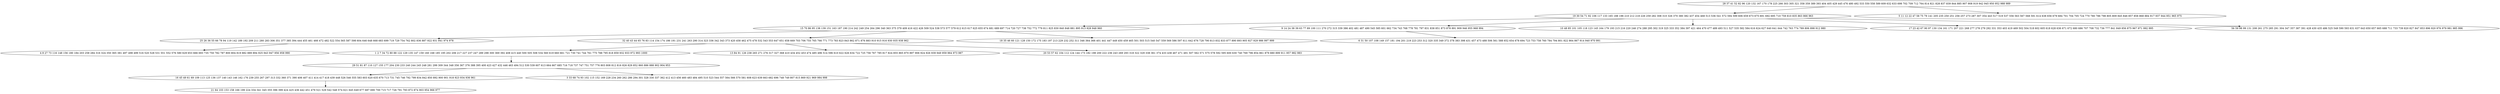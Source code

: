 digraph true_tree {
	"0" -> "1"
	"1" -> "2"
	"1" -> "3"
	"2" -> "4"
	"2" -> "5"
	"1" -> "6"
	"5" -> "7"
	"5" -> "8"
	"7" -> "9"
	"3" -> "10"
	"1" -> "11"
	"9" -> "12"
	"2" -> "13"
	"1" -> "14"
	"12" -> "15"
	"5" -> "16"
	"9" -> "17"
	"0" -> "18"
	"4" -> "19"
	"0" [label="28 37 41 52 82 96 120 132 167 170 178 225 266 303 305 321 358 359 389 393 404 405 429 445 476 480 492 533 550 558 589 609 632 633 698 702 709 712 764 814 821 828 837 839 844 885 907 908 919 942 945 950 952 988 989"];
	"1" [label="19 30 54 71 92 106 117 133 165 188 196 210 212 218 226 259 282 308 310 326 370 380 382 437 454 468 513 536 541 572 594 599 606 659 673 675 691 692 695 710 759 810 835 863 866 963"];
	"2" [label="15 70 86 95 138 139 151 163 187 190 214 242 249 254 264 296 340 363 375 379 409 416 422 426 509 524 538 573 577 579 612 615 617 625 655 674 681 689 697 714 720 727 738 752 772 779 811 825 830 840 848 881 895 913 928 948 960"];
	"3" [label="9 14 24 38 39 63 77 89 100 111 270 272 315 339 386 402 481 487 490 545 585 601 662 734 743 768 778 781 797 831 838 851 873 878 891 909 946 955 968 994"];
	"4" [label="25 26 36 55 66 78 94 119 142 189 192 209 211 280 283 306 351 377 385 394 444 455 461 466 472 482 522 554 565 587 598 604 646 648 668 683 699 719 729 754 762 802 836 887 922 931 941 974 978"];
	"5" [label="32 40 43 44 65 76 83 114 154 174 186 191 231 241 263 290 314 323 336 342 343 373 420 458 462 475 478 532 543 553 647 651 658 669 703 706 755 765 766 771 773 783 823 843 862 871 876 883 910 915 916 930 935 938 962"];
	"6" [label="10 48 85 101 105 118 123 145 164 179 193 215 216 220 246 274 288 295 302 319 325 333 352 384 397 421 464 470 477 489 493 511 527 535 582 584 616 624 627 640 641 644 742 763 774 789 806 898 912 980"];
	"7" [label="1 2 7 34 72 80 88 122 129 135 147 159 160 168 185 195 202 206 217 227 237 247 289 298 300 369 392 408 415 440 500 505 508 534 560 619 660 661 721 730 741 744 761 775 788 795 818 859 932 933 972 993 1000"];
	"8" [label="13 84 91 126 238 265 271 276 317 327 368 410 434 452 453 474 485 496 514 596 610 622 626 634 722 725 756 767 785 817 824 855 865 870 897 906 924 926 939 949 959 964 973 987"];
	"9" [label="29 51 81 87 110 127 155 177 204 230 233 240 244 245 248 281 299 309 344 348 356 367 376 388 395 400 423 427 432 446 463 494 512 530 539 607 613 664 667 685 716 718 737 747 751 757 776 803 808 812 816 826 829 852 860 886 888 902 904 953"];
	"10" [label="6 31 50 107 108 149 157 181 194 201 219 223 253 312 320 335 349 372 378 383 398 431 457 473 488 506 561 588 652 654 678 694 723 753 758 760 784 794 801 822 864 867 914 940 970 991"];
	"11" [label="17 23 42 67 90 97 130 134 161 171 207 221 268 277 278 279 292 331 353 403 419 469 502 504 518 602 605 618 628 636 671 672 680 686 707 708 732 736 777 841 849 856 875 967 971 992 995"];
	"12" [label="16 45 49 61 69 109 113 125 136 137 140 143 146 162 176 239 255 267 297 313 332 360 371 390 406 407 411 414 417 418 439 448 526 546 555 583 603 620 635 670 713 731 745 746 792 799 834 842 850 892 900 901 918 923 934 936 961"];
	"13" [label="18 35 46 60 121 128 150 172 175 183 197 213 229 232 252 311 346 364 366 401 441 447 449 450 459 465 501 503 515 540 547 559 569 586 597 611 642 676 728 790 813 832 833 877 890 893 905 927 929 986 997 999"];
	"14" [label="56 59 98 99 131 208 261 275 285 291 304 347 357 387 391 428 430 435 486 525 549 590 593 631 637 643 650 657 665 688 711 733 739 820 827 847 853 896 920 976 979 981 985 996"];
	"15" [label="21 64 103 153 158 166 199 224 334 341 345 355 396 399 424 425 436 442 451 479 521 529 542 548 574 621 645 649 677 687 690 700 715 717 726 791 793 872 874 903 954 966 977"];
	"16" [label="20 53 57 62 104 112 124 144 173 182 198 200 222 236 243 269 293 318 322 329 338 361 374 433 438 467 471 491 507 562 571 575 578 592 595 600 630 740 769 796 854 861 879 880 899 911 957 982 983"];
	"17" [label="3 33 68 74 93 102 115 152 169 228 234 260 262 286 294 301 328 330 337 362 412 413 456 460 483 484 495 510 523 544 557 564 566 570 581 608 623 639 663 682 696 748 749 807 815 869 921 969 984 998"];
	"18" [label="5 11 12 22 47 58 75 79 141 205 235 250 251 256 257 273 287 307 354 443 517 519 537 556 563 567 568 591 614 638 656 679 684 701 704 705 724 770 780 786 798 805 809 845 846 857 858 868 884 917 937 944 951 965 975"];
	"19" [label="4 8 27 73 116 148 156 180 184 203 258 284 316 324 350 365 381 497 498 499 516 520 528 531 551 552 576 580 629 653 666 693 735 750 782 787 800 804 819 882 889 894 925 943 947 956 958 990"];
}
